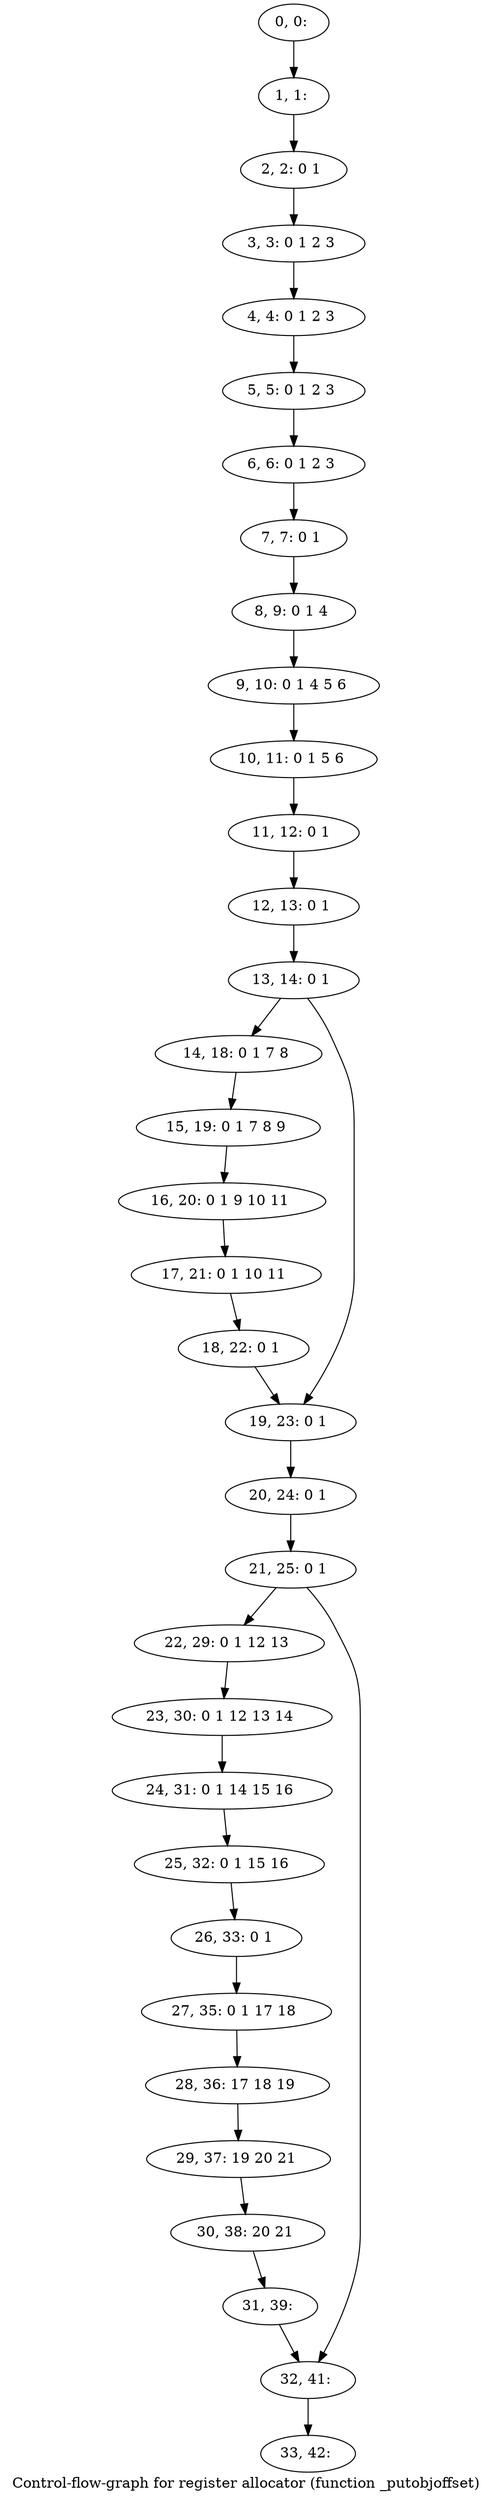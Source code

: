 digraph G {
graph [label="Control-flow-graph for register allocator (function _putobjoffset)"]
0[label="0, 0: "];
1[label="1, 1: "];
2[label="2, 2: 0 1 "];
3[label="3, 3: 0 1 2 3 "];
4[label="4, 4: 0 1 2 3 "];
5[label="5, 5: 0 1 2 3 "];
6[label="6, 6: 0 1 2 3 "];
7[label="7, 7: 0 1 "];
8[label="8, 9: 0 1 4 "];
9[label="9, 10: 0 1 4 5 6 "];
10[label="10, 11: 0 1 5 6 "];
11[label="11, 12: 0 1 "];
12[label="12, 13: 0 1 "];
13[label="13, 14: 0 1 "];
14[label="14, 18: 0 1 7 8 "];
15[label="15, 19: 0 1 7 8 9 "];
16[label="16, 20: 0 1 9 10 11 "];
17[label="17, 21: 0 1 10 11 "];
18[label="18, 22: 0 1 "];
19[label="19, 23: 0 1 "];
20[label="20, 24: 0 1 "];
21[label="21, 25: 0 1 "];
22[label="22, 29: 0 1 12 13 "];
23[label="23, 30: 0 1 12 13 14 "];
24[label="24, 31: 0 1 14 15 16 "];
25[label="25, 32: 0 1 15 16 "];
26[label="26, 33: 0 1 "];
27[label="27, 35: 0 1 17 18 "];
28[label="28, 36: 17 18 19 "];
29[label="29, 37: 19 20 21 "];
30[label="30, 38: 20 21 "];
31[label="31, 39: "];
32[label="32, 41: "];
33[label="33, 42: "];
0->1 ;
1->2 ;
2->3 ;
3->4 ;
4->5 ;
5->6 ;
6->7 ;
7->8 ;
8->9 ;
9->10 ;
10->11 ;
11->12 ;
12->13 ;
13->14 ;
13->19 ;
14->15 ;
15->16 ;
16->17 ;
17->18 ;
18->19 ;
19->20 ;
20->21 ;
21->22 ;
21->32 ;
22->23 ;
23->24 ;
24->25 ;
25->26 ;
26->27 ;
27->28 ;
28->29 ;
29->30 ;
30->31 ;
31->32 ;
32->33 ;
}
